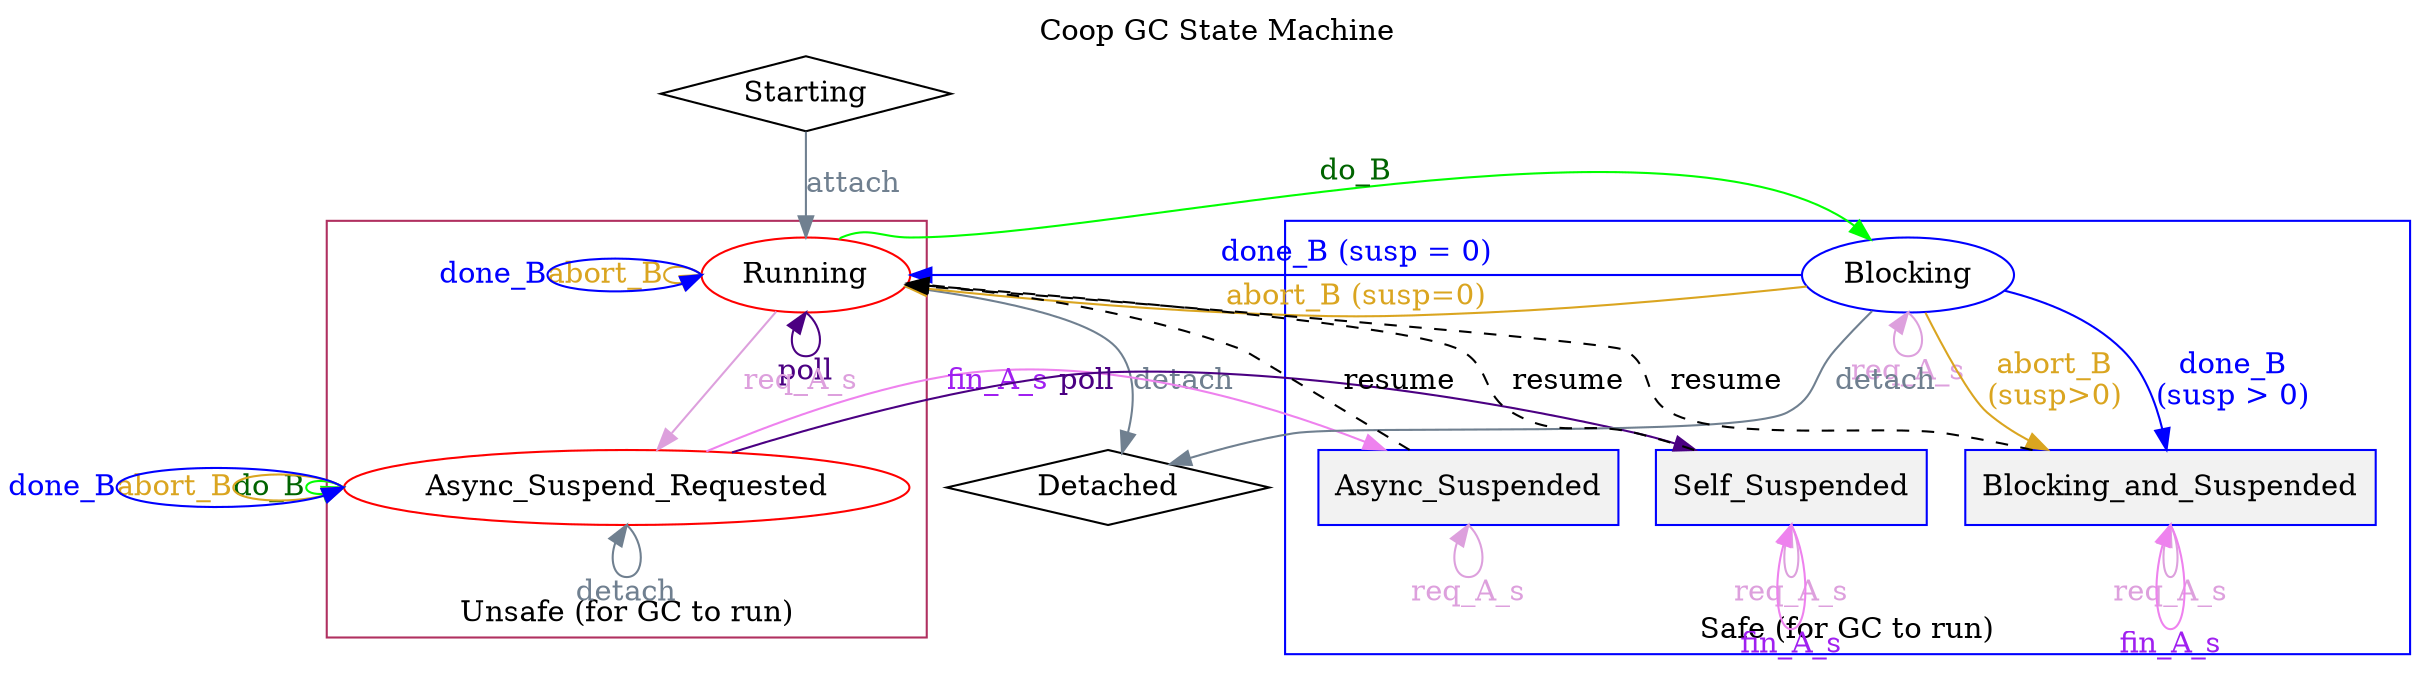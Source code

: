 digraph GC {
	label = "Coop GC State Machine";
	labelloc = "t"
	remincross = true;
	
	// Thread states
	Starting [shape=diamond];
	subgraph cluster_Unsafe {
		label = "Unsafe (for GC to run)" ;
		labelloc = "b";
		node [color = red];
		color = maroon;
		style = solid;
		Running ;
		Async_Suspend_Requested ;
	} ;
	subgraph cluster_Safe {
		labelloc = "b";
		label = "Safe (for GC to run)" ;
		node [color = blue];
		color = blue;
		style = solid;
		Blocking ;
		subgraph cluster_Suspended {
			label = "" ;
			style = invis;
			node [shape = "rectangle", style = "filled", fillcolor = "grey95"];
			
			Async_Suspended ;
			Self_Suspended ;
			Blocking_and_Suspended [shape = "rectangle", style = "filled,solid", fillcolor="grey95"];
		};
	} ;
		
	Detached [shape=diamond] ;

	// attach
	{
		edge [label = "attach", color="slategrey", fontcolor="slategrey"];
		Starting -> Running;
	}
	// detach
	{
		edge [label = "detach", color="slategrey", fontcolor="slategrey"];
		{ Running Blocking } -> Detached ;
		Async_Suspend_Requested:s -> Async_Suspend_Requested:s;
	}
	

	// do blocking
	{
		edge [label = "do_B", color = "green", fontcolor="darkgreen"];
		Running:ne -> Blocking:nw;
		Async_Suspend_Requested:w -> Async_Suspend_Requested:w;
	}
	
	// abort blocking
	{
		edge [label = "abort_B", color = "goldenrod", fontcolor="goldenrod"];
		Running:w -> Running:w;
		Async_Suspend_Requested:w -> Async_Suspend_Requested:w;
		Blocking -> Running [label = "abort_B (susp=0)", constraint = false];
		Blocking -> Blocking_and_Suspended [label = "abort_B\n(susp>0)"];
	}

	// done blocking
	{
		edge [label = "done_B", color = "blue", fontcolor="blue"];
		Running:w -> Running:w;
		Async_Suspend_Requested:w -> Async_Suspend_Requested:w;
		Blocking -> Running [label = "done_B (susp = 0)", constraint = false]
		Blocking -> Blocking_and_Suspended [ label = "done_B\n(susp > 0)"];
	}

	// request_async_suspension
	{
		edge [label = "req_A_s", color="plum", fontcolor="plum"];
		{ Running } -> Async_Suspend_Requested;
		Async_Suspended:s -> Async_Suspended:s;
		Self_Suspended:s -> Self_Suspended:s;
		Blocking_and_Suspended:s -> Blocking_and_Suspended:s;
		Blocking:s -> Blocking:s;
	}
	
	// poll
	{
		edge [label = "poll", color="indigo", fontcolor="indigo"];
		Running:s -> Running:s;
		Async_Suspend_Requested -> Self_Suspended;
	}

	// resume, just the non-error cases that don't alter the suspend count.
	{
		edge [label ="resume" style = "dashed"];
		{ Async_Suspended Self_Suspended Blocking_and_Suspended } -> Running;
	}
	
	// finish_async_suspend
	{
		edge [label = "fin_A_s", color="violet", fontcolor="purple"];
		Self_Suspended:s -> Self_Suspended:s;
		Blocking_and_Suspended:s -> Blocking_and_Suspended:s;
		Async_Suspend_Requested -> Async_Suspended;
        }

}
